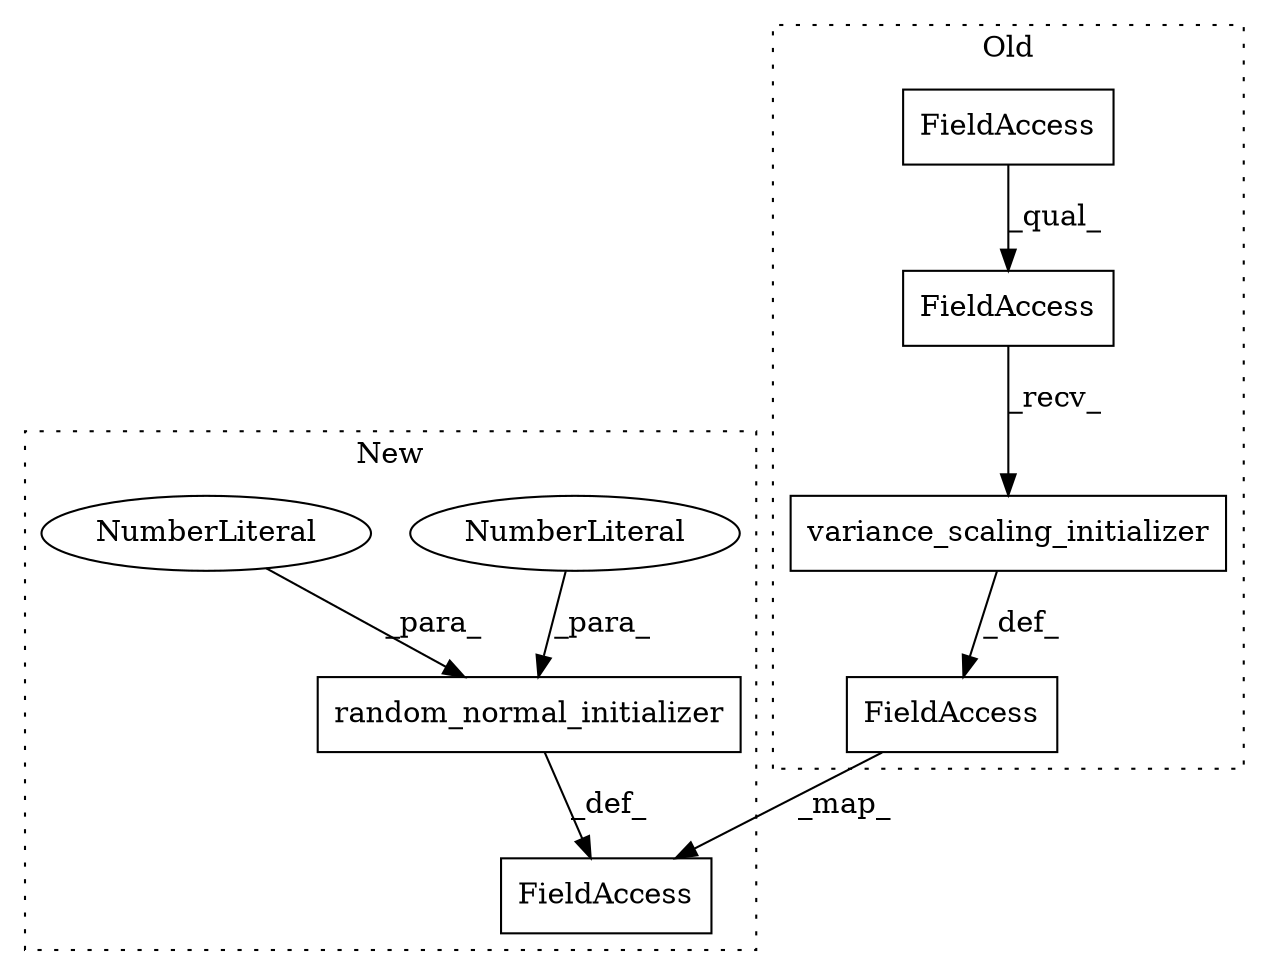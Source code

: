 digraph G {
subgraph cluster0 {
1 [label="variance_scaling_initializer" a="32" s="7221" l="30" shape="box"];
5 [label="FieldAccess" a="22" s="7195" l="25" shape="box"];
6 [label="FieldAccess" a="22" s="7195" l="18" shape="box"];
8 [label="FieldAccess" a="22" s="7166" l="17" shape="box"];
label = "Old";
style="dotted";
}
subgraph cluster1 {
2 [label="random_normal_initializer" a="32" s="6951,6983" l="26,1" shape="box"];
3 [label="NumberLiteral" a="34" s="6979" l="4" shape="ellipse"];
4 [label="NumberLiteral" a="34" s="6977" l="1" shape="ellipse"];
7 [label="FieldAccess" a="22" s="7041" l="17" shape="box"];
label = "New";
style="dotted";
}
1 -> 8 [label="_def_"];
2 -> 7 [label="_def_"];
3 -> 2 [label="_para_"];
4 -> 2 [label="_para_"];
5 -> 1 [label="_recv_"];
6 -> 5 [label="_qual_"];
8 -> 7 [label="_map_"];
}